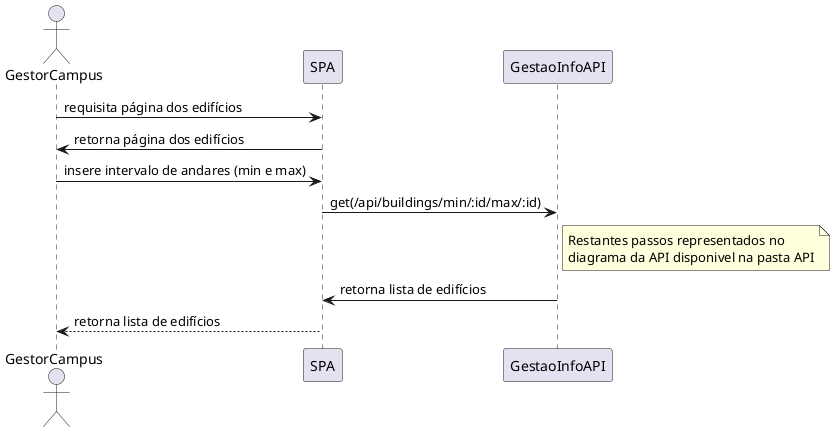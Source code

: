 @startuml

actor GestorCampus as User

participant SPA
participant "GestaoInfoAPI" as API

User -> SPA: requisita página dos edifícios
SPA -> User: retorna página dos edifícios

User -> SPA: insere intervalo de andares (min e max)

SPA -> API: get(/api/buildings/min/:id/max/:id)

note right of API 
    Restantes passos representados no 
    diagrama da API disponivel na pasta API
end note

API -> SPA: retorna lista de edifícios
SPA --> User: retorna lista de edifícios

@enduml